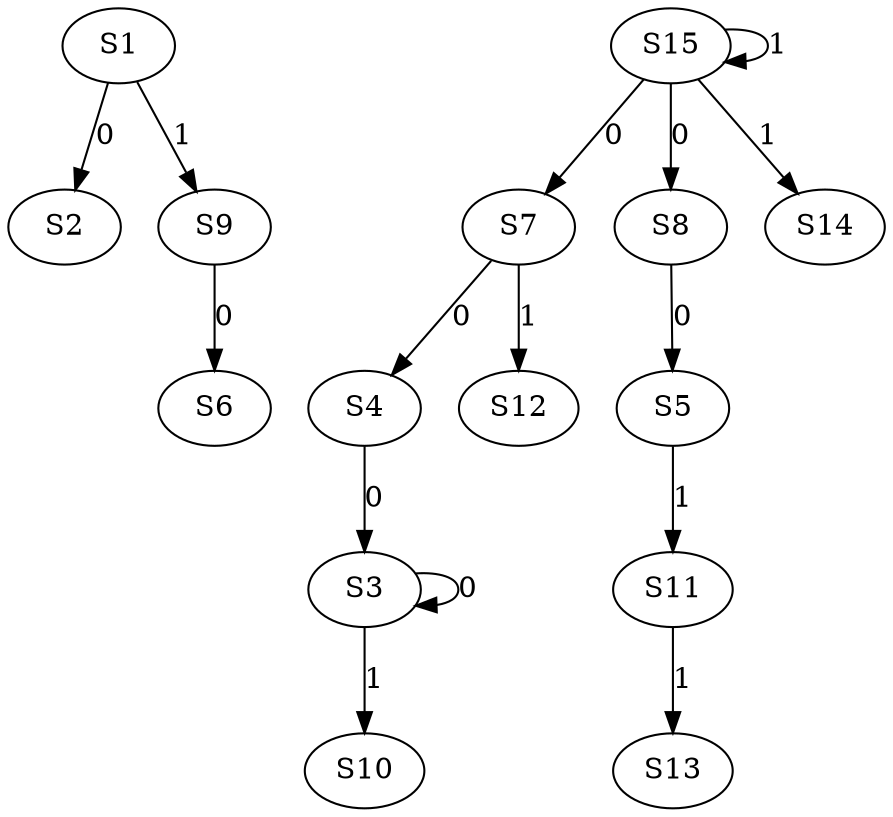 strict digraph {
	S1 -> S2 [ label = 0 ];
	S4 -> S3 [ label = 0 ];
	S7 -> S4 [ label = 0 ];
	S8 -> S5 [ label = 0 ];
	S9 -> S6 [ label = 0 ];
	S15 -> S7 [ label = 0 ];
	S15 -> S8 [ label = 0 ];
	S1 -> S9 [ label = 1 ];
	S3 -> S10 [ label = 1 ];
	S5 -> S11 [ label = 1 ];
	S7 -> S12 [ label = 1 ];
	S11 -> S13 [ label = 1 ];
	S15 -> S14 [ label = 1 ];
	S15 -> S15 [ label = 1 ];
	S3 -> S3 [ label = 0 ];
}